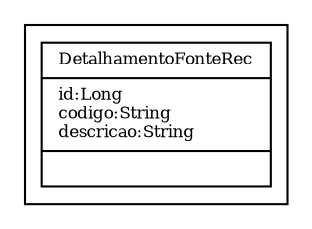 digraph G{
fontname = "Times-Roman"
fontsize = 8

node [
        fontname = "Times-Roman"
        fontsize = 8
        shape = "record"
]

edge [
        fontname = "Times-Roman"
        fontsize = 8
]

subgraph clusterDETALHAMENTO_DE_FONTE_DE_RECURSOS
{
DetalhamentoFonteRec [label = "{DetalhamentoFonteRec|id:Long\lcodigo:String\ldescricao:String\l|\l}"]
}
}
